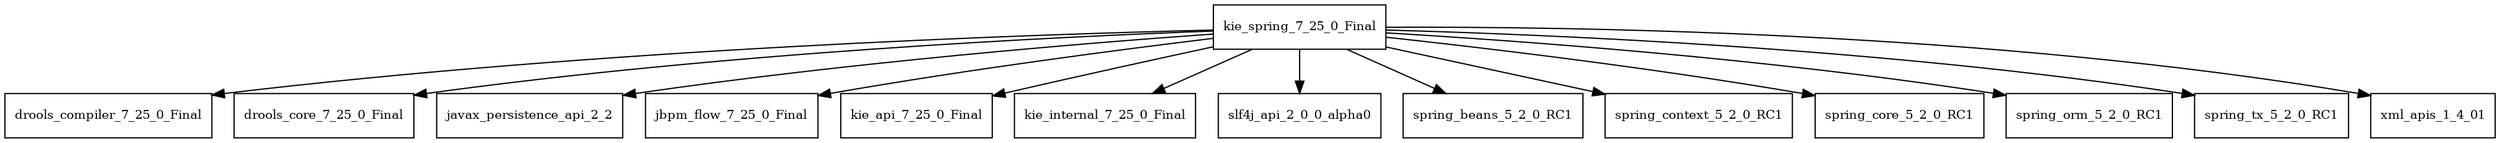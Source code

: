 digraph kie_spring_7_25_0_Final_dependencies {
  node [shape = box, fontsize=10.0];
  kie_spring_7_25_0_Final -> drools_compiler_7_25_0_Final;
  kie_spring_7_25_0_Final -> drools_core_7_25_0_Final;
  kie_spring_7_25_0_Final -> javax_persistence_api_2_2;
  kie_spring_7_25_0_Final -> jbpm_flow_7_25_0_Final;
  kie_spring_7_25_0_Final -> kie_api_7_25_0_Final;
  kie_spring_7_25_0_Final -> kie_internal_7_25_0_Final;
  kie_spring_7_25_0_Final -> slf4j_api_2_0_0_alpha0;
  kie_spring_7_25_0_Final -> spring_beans_5_2_0_RC1;
  kie_spring_7_25_0_Final -> spring_context_5_2_0_RC1;
  kie_spring_7_25_0_Final -> spring_core_5_2_0_RC1;
  kie_spring_7_25_0_Final -> spring_orm_5_2_0_RC1;
  kie_spring_7_25_0_Final -> spring_tx_5_2_0_RC1;
  kie_spring_7_25_0_Final -> xml_apis_1_4_01;
}

